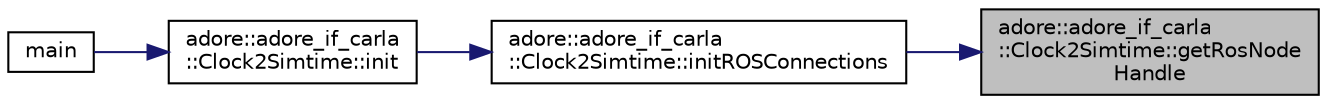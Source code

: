 digraph "adore::adore_if_carla::Clock2Simtime::getRosNodeHandle"
{
 // LATEX_PDF_SIZE
  edge [fontname="Helvetica",fontsize="10",labelfontname="Helvetica",labelfontsize="10"];
  node [fontname="Helvetica",fontsize="10",shape=record];
  rankdir="RL";
  Node1 [label="adore::adore_if_carla\l::Clock2Simtime::getRosNode\lHandle",height=0.2,width=0.4,color="black", fillcolor="grey75", style="filled", fontcolor="black",tooltip=" "];
  Node1 -> Node2 [dir="back",color="midnightblue",fontsize="10",style="solid",fontname="Helvetica"];
  Node2 [label="adore::adore_if_carla\l::Clock2Simtime::initROSConnections",height=0.2,width=0.4,color="black", fillcolor="white", style="filled",URL="$classadore_1_1adore__if__carla_1_1Clock2Simtime.html#afd90db46a94cb68b541c2f93f7c5d9ac",tooltip=" "];
  Node2 -> Node3 [dir="back",color="midnightblue",fontsize="10",style="solid",fontname="Helvetica"];
  Node3 [label="adore::adore_if_carla\l::Clock2Simtime::init",height=0.2,width=0.4,color="black", fillcolor="white", style="filled",URL="$classadore_1_1adore__if__carla_1_1Clock2Simtime.html#afa29c4b7c7f68fcc4797257c0407bc44",tooltip=" "];
  Node3 -> Node4 [dir="back",color="midnightblue",fontsize="10",style="solid",fontname="Helvetica"];
  Node4 [label="main",height=0.2,width=0.4,color="black", fillcolor="white", style="filled",URL="$clock2simtime_8cpp.html#a3c04138a5bfe5d72780bb7e82a18e627",tooltip=" "];
}
